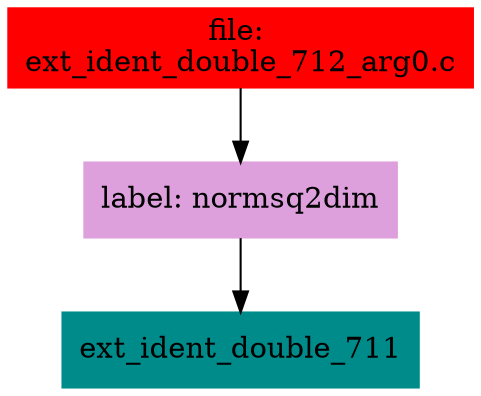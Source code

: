 digraph G {
node [shape=box]

0 [label="file: 
ext_ident_double_712_arg0.c",color=red, style=filled]
1 [label="label: normsq2dim",color=plum, style=filled]
0 -> 1
2 [label="ext_ident_double_711",color=cyan4, style=filled]
1 -> 2


}

